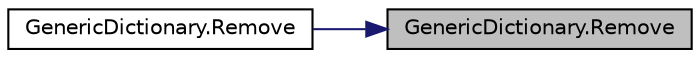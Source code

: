 digraph "GenericDictionary.Remove"
{
 // INTERACTIVE_SVG=YES
 // LATEX_PDF_SIZE
  bgcolor="transparent";
  edge [fontname="Helvetica",fontsize="10",labelfontname="Helvetica",labelfontsize="10"];
  node [fontname="Helvetica",fontsize="10",shape=record];
  rankdir="RL";
  Node1 [label="GenericDictionary.Remove",height=0.2,width=0.4,color="black", fillcolor="grey75", style="filled", fontcolor="black",tooltip=" "];
  Node1 -> Node2 [dir="back",color="midnightblue",fontsize="10",style="solid",fontname="Helvetica"];
  Node2 [label="GenericDictionary.Remove",height=0.2,width=0.4,color="black",URL="$class_generic_dictionary.html#a329fdd017e33a42057b50469a9720ba9",tooltip=" "];
}
